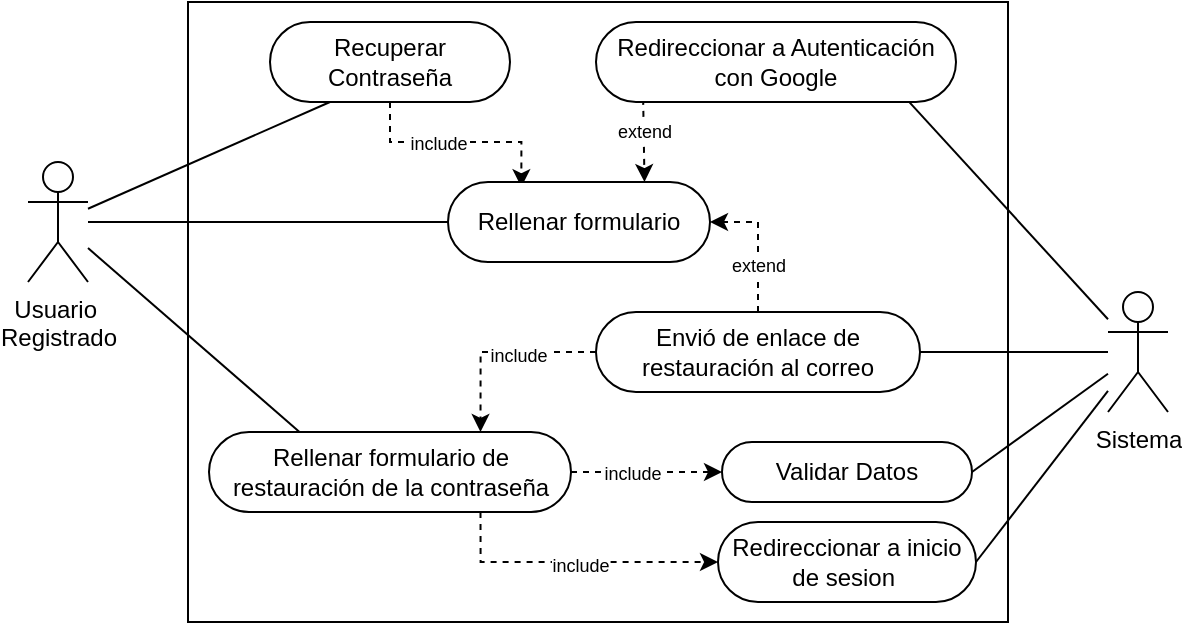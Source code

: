 <mxfile version="28.2.2">
  <diagram name="Página-1" id="-nuC9hMmj40zK3rdnikh">
    <mxGraphModel dx="815" dy="457" grid="1" gridSize="10" guides="1" tooltips="1" connect="1" arrows="1" fold="1" page="1" pageScale="1" pageWidth="827" pageHeight="1169" math="0" shadow="0">
      <root>
        <mxCell id="0" />
        <mxCell id="1" parent="0" />
        <mxCell id="zdS7Bi_oB9-ug5V27CZl-1" value="&lt;div&gt;Usuario&amp;nbsp;&lt;/div&gt;&lt;div&gt;Registrado&lt;/div&gt;" style="shape=umlActor;verticalLabelPosition=bottom;verticalAlign=top;html=1;outlineConnect=0;" parent="1" vertex="1">
          <mxGeometry x="130" y="190" width="30" height="60" as="geometry" />
        </mxCell>
        <mxCell id="zdS7Bi_oB9-ug5V27CZl-2" value="" style="rounded=0;whiteSpace=wrap;html=1;" parent="1" vertex="1">
          <mxGeometry x="210" y="110" width="410" height="310" as="geometry" />
        </mxCell>
        <mxCell id="fI48gUcSMKQTvnjYPrtR-8" style="edgeStyle=orthogonalEdgeStyle;rounded=0;orthogonalLoop=1;jettySize=auto;html=1;exitX=0.5;exitY=1;exitDx=0;exitDy=0;entryX=0.28;entryY=0.064;entryDx=0;entryDy=0;dashed=1;entryPerimeter=0;" edge="1" parent="1" source="zdS7Bi_oB9-ug5V27CZl-3" target="fI48gUcSMKQTvnjYPrtR-7">
          <mxGeometry relative="1" as="geometry" />
        </mxCell>
        <mxCell id="fI48gUcSMKQTvnjYPrtR-9" value="&lt;font style=&quot;font-size: 9px;&quot;&gt;include&lt;/font&gt;" style="edgeLabel;html=1;align=center;verticalAlign=middle;resizable=0;points=[];" vertex="1" connectable="0" parent="fI48gUcSMKQTvnjYPrtR-8">
          <mxGeometry x="-0.278" y="1" relative="1" as="geometry">
            <mxPoint x="5" y="1" as="offset" />
          </mxGeometry>
        </mxCell>
        <mxCell id="zdS7Bi_oB9-ug5V27CZl-3" value="Recuperar Contraseña" style="rounded=1;whiteSpace=wrap;html=1;arcSize=50;" parent="1" vertex="1">
          <mxGeometry x="251" y="120" width="120" height="40" as="geometry" />
        </mxCell>
        <mxCell id="zdS7Bi_oB9-ug5V27CZl-4" value="" style="endArrow=none;html=1;rounded=0;entryX=0.25;entryY=1;entryDx=0;entryDy=0;" parent="1" source="zdS7Bi_oB9-ug5V27CZl-1" target="zdS7Bi_oB9-ug5V27CZl-3" edge="1">
          <mxGeometry width="50" height="50" relative="1" as="geometry">
            <mxPoint x="380" y="370" as="sourcePoint" />
            <mxPoint x="430" y="320" as="targetPoint" />
          </mxGeometry>
        </mxCell>
        <mxCell id="fI48gUcSMKQTvnjYPrtR-2" style="rounded=0;orthogonalLoop=1;jettySize=auto;html=1;exitX=0.5;exitY=0;exitDx=0;exitDy=0;dashed=1;entryX=1;entryY=0.5;entryDx=0;entryDy=0;edgeStyle=orthogonalEdgeStyle;" edge="1" parent="1" source="zdS7Bi_oB9-ug5V27CZl-5" target="fI48gUcSMKQTvnjYPrtR-7">
          <mxGeometry relative="1" as="geometry" />
        </mxCell>
        <mxCell id="fI48gUcSMKQTvnjYPrtR-5" value="&lt;font style=&quot;font-size: 9px;&quot;&gt;extend&lt;/font&gt;" style="edgeLabel;html=1;align=center;verticalAlign=middle;resizable=0;points=[];" vertex="1" connectable="0" parent="fI48gUcSMKQTvnjYPrtR-2">
          <mxGeometry x="-0.064" y="2" relative="1" as="geometry">
            <mxPoint x="2" y="8" as="offset" />
          </mxGeometry>
        </mxCell>
        <mxCell id="fI48gUcSMKQTvnjYPrtR-14" style="rounded=0;orthogonalLoop=1;jettySize=auto;html=1;exitX=0;exitY=0.5;exitDx=0;exitDy=0;entryX=0.75;entryY=0;entryDx=0;entryDy=0;dashed=1;edgeStyle=orthogonalEdgeStyle;" edge="1" parent="1" source="zdS7Bi_oB9-ug5V27CZl-5" target="fI48gUcSMKQTvnjYPrtR-10">
          <mxGeometry relative="1" as="geometry" />
        </mxCell>
        <mxCell id="fI48gUcSMKQTvnjYPrtR-15" value="&lt;font style=&quot;font-size: 9px;&quot;&gt;include&lt;/font&gt;" style="edgeLabel;html=1;align=center;verticalAlign=middle;resizable=0;points=[];" vertex="1" connectable="0" parent="fI48gUcSMKQTvnjYPrtR-14">
          <mxGeometry x="-0.193" y="1" relative="1" as="geometry">
            <mxPoint as="offset" />
          </mxGeometry>
        </mxCell>
        <mxCell id="zdS7Bi_oB9-ug5V27CZl-5" value="Envió de enlace de restauración al correo" style="rounded=1;whiteSpace=wrap;html=1;arcSize=50;" parent="1" vertex="1">
          <mxGeometry x="414" y="265" width="162" height="40" as="geometry" />
        </mxCell>
        <mxCell id="fI48gUcSMKQTvnjYPrtR-3" style="rounded=0;orthogonalLoop=1;jettySize=auto;html=1;exitX=0.131;exitY=0.961;exitDx=0;exitDy=0;dashed=1;entryX=0.75;entryY=0;entryDx=0;entryDy=0;exitPerimeter=0;" edge="1" parent="1" source="fI48gUcSMKQTvnjYPrtR-1" target="fI48gUcSMKQTvnjYPrtR-7">
          <mxGeometry relative="1" as="geometry" />
        </mxCell>
        <mxCell id="fI48gUcSMKQTvnjYPrtR-4" value="&lt;font style=&quot;font-size: 9px;&quot;&gt;extend&lt;/font&gt;" style="edgeLabel;html=1;align=center;verticalAlign=middle;resizable=0;points=[];" vertex="1" connectable="0" parent="fI48gUcSMKQTvnjYPrtR-3">
          <mxGeometry x="-0.257" relative="1" as="geometry">
            <mxPoint as="offset" />
          </mxGeometry>
        </mxCell>
        <mxCell id="fI48gUcSMKQTvnjYPrtR-1" value="Redireccionar a Autenticación con Google" style="rounded=1;whiteSpace=wrap;html=1;arcSize=50;" vertex="1" parent="1">
          <mxGeometry x="414" y="120" width="180" height="40" as="geometry" />
        </mxCell>
        <mxCell id="fI48gUcSMKQTvnjYPrtR-7" value="Rellenar formulario" style="rounded=1;whiteSpace=wrap;html=1;arcSize=50;" vertex="1" parent="1">
          <mxGeometry x="340" y="200" width="131" height="40" as="geometry" />
        </mxCell>
        <mxCell id="fI48gUcSMKQTvnjYPrtR-17" style="rounded=0;orthogonalLoop=1;jettySize=auto;html=1;exitX=1;exitY=0.5;exitDx=0;exitDy=0;entryX=0;entryY=0.5;entryDx=0;entryDy=0;dashed=1;" edge="1" parent="1" source="fI48gUcSMKQTvnjYPrtR-10" target="fI48gUcSMKQTvnjYPrtR-13">
          <mxGeometry relative="1" as="geometry" />
        </mxCell>
        <mxCell id="fI48gUcSMKQTvnjYPrtR-20" value="&lt;font style=&quot;font-size: 9px;&quot;&gt;include&lt;/font&gt;" style="edgeLabel;html=1;align=center;verticalAlign=middle;resizable=0;points=[];" vertex="1" connectable="0" parent="fI48gUcSMKQTvnjYPrtR-17">
          <mxGeometry x="-0.211" relative="1" as="geometry">
            <mxPoint as="offset" />
          </mxGeometry>
        </mxCell>
        <mxCell id="fI48gUcSMKQTvnjYPrtR-18" style="rounded=0;orthogonalLoop=1;jettySize=auto;html=1;exitX=0.75;exitY=1;exitDx=0;exitDy=0;entryX=0;entryY=0.5;entryDx=0;entryDy=0;edgeStyle=orthogonalEdgeStyle;dashed=1;" edge="1" parent="1" source="fI48gUcSMKQTvnjYPrtR-10" target="fI48gUcSMKQTvnjYPrtR-16">
          <mxGeometry relative="1" as="geometry" />
        </mxCell>
        <mxCell id="fI48gUcSMKQTvnjYPrtR-21" value="&lt;font style=&quot;font-size: 9px;&quot;&gt;include&lt;/font&gt;" style="edgeLabel;html=1;align=center;verticalAlign=middle;resizable=0;points=[];" vertex="1" connectable="0" parent="fI48gUcSMKQTvnjYPrtR-18">
          <mxGeometry x="0.034" y="-1" relative="1" as="geometry">
            <mxPoint as="offset" />
          </mxGeometry>
        </mxCell>
        <mxCell id="fI48gUcSMKQTvnjYPrtR-10" value="Rellenar formulario de restauración de la contraseña" style="rounded=1;whiteSpace=wrap;html=1;arcSize=50;" vertex="1" parent="1">
          <mxGeometry x="220.5" y="325" width="181" height="40" as="geometry" />
        </mxCell>
        <mxCell id="fI48gUcSMKQTvnjYPrtR-11" value="" style="endArrow=none;html=1;rounded=0;entryX=0;entryY=0.5;entryDx=0;entryDy=0;" edge="1" parent="1" source="zdS7Bi_oB9-ug5V27CZl-1" target="fI48gUcSMKQTvnjYPrtR-7">
          <mxGeometry width="50" height="50" relative="1" as="geometry">
            <mxPoint x="400" y="320" as="sourcePoint" />
            <mxPoint x="450" y="270" as="targetPoint" />
          </mxGeometry>
        </mxCell>
        <mxCell id="fI48gUcSMKQTvnjYPrtR-12" value="" style="endArrow=none;html=1;rounded=0;entryX=0.25;entryY=0;entryDx=0;entryDy=0;" edge="1" parent="1" source="zdS7Bi_oB9-ug5V27CZl-1" target="fI48gUcSMKQTvnjYPrtR-10">
          <mxGeometry width="50" height="50" relative="1" as="geometry">
            <mxPoint x="400" y="320" as="sourcePoint" />
            <mxPoint x="450" y="270" as="targetPoint" />
          </mxGeometry>
        </mxCell>
        <mxCell id="fI48gUcSMKQTvnjYPrtR-13" value="Validar Datos" style="rounded=1;whiteSpace=wrap;html=1;arcSize=50;" vertex="1" parent="1">
          <mxGeometry x="477" y="330" width="125" height="30" as="geometry" />
        </mxCell>
        <mxCell id="fI48gUcSMKQTvnjYPrtR-16" value="Redireccionar a inicio de sesion&amp;nbsp;" style="rounded=1;whiteSpace=wrap;html=1;arcSize=50;" vertex="1" parent="1">
          <mxGeometry x="475" y="370" width="129" height="40" as="geometry" />
        </mxCell>
        <mxCell id="fI48gUcSMKQTvnjYPrtR-22" value="Sistema" style="shape=umlActor;verticalLabelPosition=bottom;verticalAlign=top;html=1;outlineConnect=0;" vertex="1" parent="1">
          <mxGeometry x="670" y="255" width="30" height="60" as="geometry" />
        </mxCell>
        <mxCell id="fI48gUcSMKQTvnjYPrtR-24" value="" style="endArrow=none;html=1;rounded=0;exitX=1;exitY=0.5;exitDx=0;exitDy=0;" edge="1" parent="1" source="zdS7Bi_oB9-ug5V27CZl-5" target="fI48gUcSMKQTvnjYPrtR-22">
          <mxGeometry width="50" height="50" relative="1" as="geometry">
            <mxPoint x="630" y="310" as="sourcePoint" />
            <mxPoint x="680" y="260" as="targetPoint" />
          </mxGeometry>
        </mxCell>
        <mxCell id="fI48gUcSMKQTvnjYPrtR-25" value="" style="endArrow=none;html=1;rounded=0;exitX=0.871;exitY=1.004;exitDx=0;exitDy=0;exitPerimeter=0;" edge="1" parent="1" source="fI48gUcSMKQTvnjYPrtR-1" target="fI48gUcSMKQTvnjYPrtR-22">
          <mxGeometry width="50" height="50" relative="1" as="geometry">
            <mxPoint x="650" y="220" as="sourcePoint" />
            <mxPoint x="700" y="170" as="targetPoint" />
          </mxGeometry>
        </mxCell>
        <mxCell id="fI48gUcSMKQTvnjYPrtR-26" value="" style="endArrow=none;html=1;rounded=0;exitX=1;exitY=0.5;exitDx=0;exitDy=0;" edge="1" parent="1" source="fI48gUcSMKQTvnjYPrtR-13" target="fI48gUcSMKQTvnjYPrtR-22">
          <mxGeometry width="50" height="50" relative="1" as="geometry">
            <mxPoint x="640" y="350" as="sourcePoint" />
            <mxPoint x="690" y="300" as="targetPoint" />
          </mxGeometry>
        </mxCell>
        <mxCell id="fI48gUcSMKQTvnjYPrtR-27" value="" style="endArrow=none;html=1;rounded=0;exitX=1;exitY=0.5;exitDx=0;exitDy=0;" edge="1" parent="1" source="fI48gUcSMKQTvnjYPrtR-16" target="fI48gUcSMKQTvnjYPrtR-22">
          <mxGeometry width="50" height="50" relative="1" as="geometry">
            <mxPoint x="650" y="390" as="sourcePoint" />
            <mxPoint x="700" y="340" as="targetPoint" />
          </mxGeometry>
        </mxCell>
      </root>
    </mxGraphModel>
  </diagram>
</mxfile>
